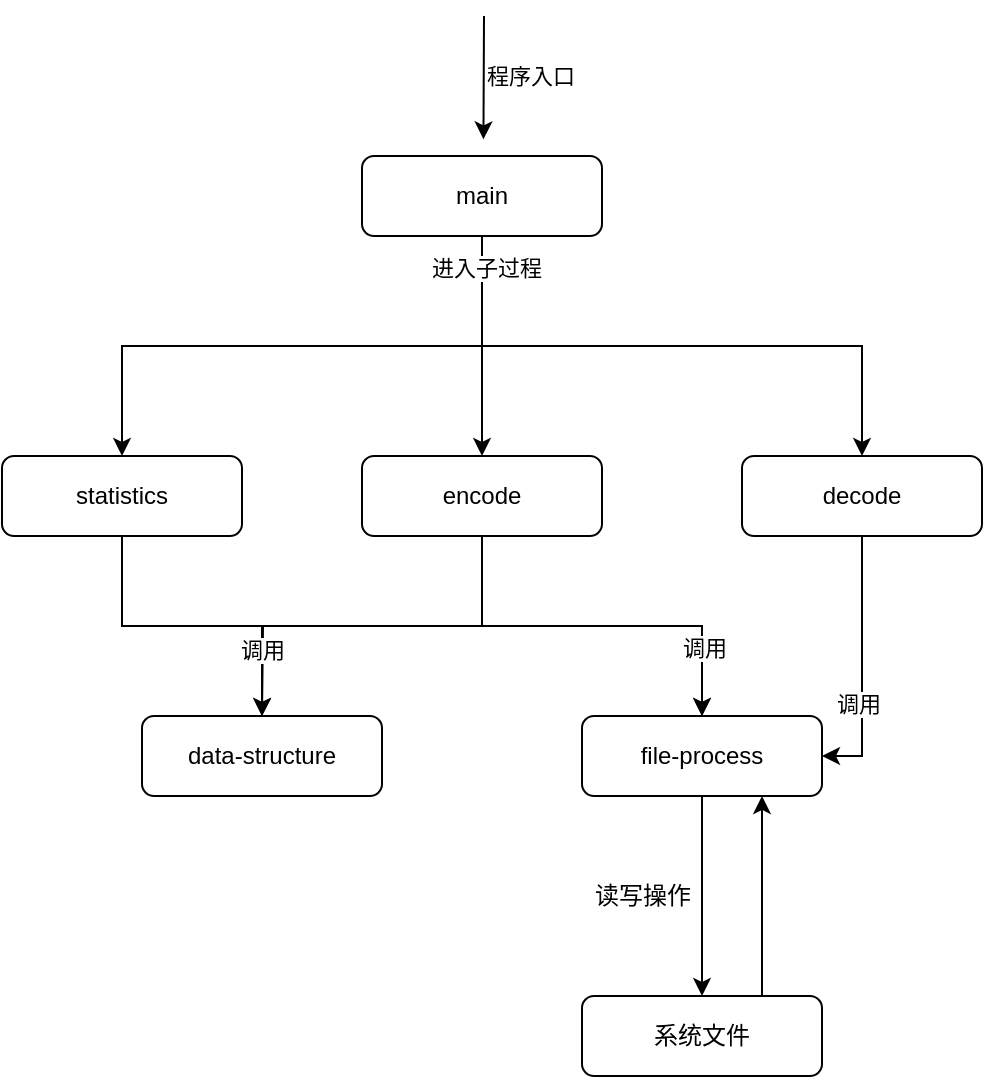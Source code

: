 <mxfile version="15.2.7" type="device"><diagram id="C5RBs43oDa-KdzZeNtuy" name="Page-1"><mxGraphModel dx="773" dy="573" grid="1" gridSize="10" guides="1" tooltips="1" connect="1" arrows="1" fold="1" page="1" pageScale="1" pageWidth="827" pageHeight="1169" math="0" shadow="0"><root><mxCell id="WIyWlLk6GJQsqaUBKTNV-0"/><mxCell id="WIyWlLk6GJQsqaUBKTNV-1" parent="WIyWlLk6GJQsqaUBKTNV-0"/><mxCell id="vYEJjVrO93uqmPl0cvDJ-21" style="edgeStyle=orthogonalEdgeStyle;rounded=0;orthogonalLoop=1;jettySize=auto;html=1;exitX=0.5;exitY=1;exitDx=0;exitDy=0;entryX=0.5;entryY=0;entryDx=0;entryDy=0;" edge="1" parent="WIyWlLk6GJQsqaUBKTNV-1" source="WIyWlLk6GJQsqaUBKTNV-3" target="vYEJjVrO93uqmPl0cvDJ-4"><mxGeometry relative="1" as="geometry"/></mxCell><mxCell id="vYEJjVrO93uqmPl0cvDJ-22" style="edgeStyle=orthogonalEdgeStyle;rounded=0;orthogonalLoop=1;jettySize=auto;html=1;exitX=0.5;exitY=1;exitDx=0;exitDy=0;entryX=0.5;entryY=0;entryDx=0;entryDy=0;" edge="1" parent="WIyWlLk6GJQsqaUBKTNV-1" source="WIyWlLk6GJQsqaUBKTNV-3" target="vYEJjVrO93uqmPl0cvDJ-3"><mxGeometry relative="1" as="geometry"/></mxCell><mxCell id="vYEJjVrO93uqmPl0cvDJ-23" style="edgeStyle=orthogonalEdgeStyle;rounded=0;orthogonalLoop=1;jettySize=auto;html=1;exitX=0.5;exitY=1;exitDx=0;exitDy=0;entryX=0.5;entryY=0;entryDx=0;entryDy=0;" edge="1" parent="WIyWlLk6GJQsqaUBKTNV-1" source="WIyWlLk6GJQsqaUBKTNV-3" target="vYEJjVrO93uqmPl0cvDJ-2"><mxGeometry relative="1" as="geometry"/></mxCell><mxCell id="vYEJjVrO93uqmPl0cvDJ-24" value="进入子过程" style="edgeLabel;html=1;align=center;verticalAlign=middle;resizable=0;points=[];" vertex="1" connectable="0" parent="vYEJjVrO93uqmPl0cvDJ-23"><mxGeometry x="-0.896" y="2" relative="1" as="geometry"><mxPoint as="offset"/></mxGeometry></mxCell><mxCell id="WIyWlLk6GJQsqaUBKTNV-3" value="main" style="rounded=1;whiteSpace=wrap;html=1;fontSize=12;glass=0;strokeWidth=1;shadow=0;" parent="WIyWlLk6GJQsqaUBKTNV-1" vertex="1"><mxGeometry x="330" y="110" width="120" height="40" as="geometry"/></mxCell><mxCell id="vYEJjVrO93uqmPl0cvDJ-0" value="" style="endArrow=classic;html=1;entryX=0.506;entryY=-0.208;entryDx=0;entryDy=0;entryPerimeter=0;" edge="1" parent="WIyWlLk6GJQsqaUBKTNV-1" target="WIyWlLk6GJQsqaUBKTNV-3"><mxGeometry width="50" height="50" relative="1" as="geometry"><mxPoint x="391" y="40" as="sourcePoint"/><mxPoint x="470" y="360" as="targetPoint"/></mxGeometry></mxCell><mxCell id="vYEJjVrO93uqmPl0cvDJ-1" value="程序入口" style="edgeLabel;html=1;align=center;verticalAlign=middle;resizable=0;points=[];" vertex="1" connectable="0" parent="vYEJjVrO93uqmPl0cvDJ-0"><mxGeometry x="-0.549" y="-4" relative="1" as="geometry"><mxPoint x="27" y="16" as="offset"/></mxGeometry></mxCell><mxCell id="vYEJjVrO93uqmPl0cvDJ-18" style="edgeStyle=orthogonalEdgeStyle;rounded=0;orthogonalLoop=1;jettySize=auto;html=1;exitX=0.5;exitY=1;exitDx=0;exitDy=0;entryX=1;entryY=0.5;entryDx=0;entryDy=0;" edge="1" parent="WIyWlLk6GJQsqaUBKTNV-1" source="vYEJjVrO93uqmPl0cvDJ-2" target="vYEJjVrO93uqmPl0cvDJ-7"><mxGeometry relative="1" as="geometry"/></mxCell><mxCell id="vYEJjVrO93uqmPl0cvDJ-20" value="调用" style="edgeLabel;html=1;align=center;verticalAlign=middle;resizable=0;points=[];" vertex="1" connectable="0" parent="vYEJjVrO93uqmPl0cvDJ-18"><mxGeometry x="0.287" y="-2" relative="1" as="geometry"><mxPoint as="offset"/></mxGeometry></mxCell><mxCell id="vYEJjVrO93uqmPl0cvDJ-2" value="decode" style="rounded=1;whiteSpace=wrap;html=1;fontSize=12;glass=0;strokeWidth=1;shadow=0;" vertex="1" parent="WIyWlLk6GJQsqaUBKTNV-1"><mxGeometry x="520" y="260" width="120" height="40" as="geometry"/></mxCell><mxCell id="vYEJjVrO93uqmPl0cvDJ-13" style="edgeStyle=orthogonalEdgeStyle;rounded=0;orthogonalLoop=1;jettySize=auto;html=1;exitX=0.5;exitY=1;exitDx=0;exitDy=0;" edge="1" parent="WIyWlLk6GJQsqaUBKTNV-1" source="vYEJjVrO93uqmPl0cvDJ-3"><mxGeometry relative="1" as="geometry"><mxPoint x="280" y="390" as="targetPoint"/></mxGeometry></mxCell><mxCell id="vYEJjVrO93uqmPl0cvDJ-16" style="edgeStyle=orthogonalEdgeStyle;rounded=0;orthogonalLoop=1;jettySize=auto;html=1;exitX=0.5;exitY=1;exitDx=0;exitDy=0;entryX=0.5;entryY=0;entryDx=0;entryDy=0;" edge="1" parent="WIyWlLk6GJQsqaUBKTNV-1" source="vYEJjVrO93uqmPl0cvDJ-3" target="vYEJjVrO93uqmPl0cvDJ-7"><mxGeometry relative="1" as="geometry"/></mxCell><mxCell id="vYEJjVrO93uqmPl0cvDJ-3" value="encode" style="rounded=1;whiteSpace=wrap;html=1;fontSize=12;glass=0;strokeWidth=1;shadow=0;" vertex="1" parent="WIyWlLk6GJQsqaUBKTNV-1"><mxGeometry x="330" y="260" width="120" height="40" as="geometry"/></mxCell><mxCell id="vYEJjVrO93uqmPl0cvDJ-12" style="edgeStyle=orthogonalEdgeStyle;rounded=0;orthogonalLoop=1;jettySize=auto;html=1;exitX=0.5;exitY=1;exitDx=0;exitDy=0;entryX=0.5;entryY=0;entryDx=0;entryDy=0;" edge="1" parent="WIyWlLk6GJQsqaUBKTNV-1" source="vYEJjVrO93uqmPl0cvDJ-4" target="vYEJjVrO93uqmPl0cvDJ-6"><mxGeometry relative="1" as="geometry"><Array as="points"><mxPoint x="210" y="345"/><mxPoint x="280" y="345"/></Array></mxGeometry></mxCell><mxCell id="vYEJjVrO93uqmPl0cvDJ-14" value="调用" style="edgeLabel;html=1;align=center;verticalAlign=middle;resizable=0;points=[];" vertex="1" connectable="0" parent="vYEJjVrO93uqmPl0cvDJ-12"><mxGeometry x="0.583" relative="1" as="geometry"><mxPoint as="offset"/></mxGeometry></mxCell><mxCell id="vYEJjVrO93uqmPl0cvDJ-15" style="edgeStyle=orthogonalEdgeStyle;rounded=0;orthogonalLoop=1;jettySize=auto;html=1;exitX=0.5;exitY=1;exitDx=0;exitDy=0;entryX=0.5;entryY=0;entryDx=0;entryDy=0;" edge="1" parent="WIyWlLk6GJQsqaUBKTNV-1" source="vYEJjVrO93uqmPl0cvDJ-4" target="vYEJjVrO93uqmPl0cvDJ-7"><mxGeometry relative="1" as="geometry"/></mxCell><mxCell id="vYEJjVrO93uqmPl0cvDJ-19" value="调用" style="edgeLabel;html=1;align=center;verticalAlign=middle;resizable=0;points=[];" vertex="1" connectable="0" parent="vYEJjVrO93uqmPl0cvDJ-15"><mxGeometry x="0.819" y="1" relative="1" as="geometry"><mxPoint as="offset"/></mxGeometry></mxCell><mxCell id="vYEJjVrO93uqmPl0cvDJ-4" value="statistics" style="rounded=1;whiteSpace=wrap;html=1;fontSize=12;glass=0;strokeWidth=1;shadow=0;" vertex="1" parent="WIyWlLk6GJQsqaUBKTNV-1"><mxGeometry x="150" y="260" width="120" height="40" as="geometry"/></mxCell><mxCell id="vYEJjVrO93uqmPl0cvDJ-6" value="data-structure" style="rounded=1;whiteSpace=wrap;html=1;fontSize=12;glass=0;strokeWidth=1;shadow=0;" vertex="1" parent="WIyWlLk6GJQsqaUBKTNV-1"><mxGeometry x="220" y="390" width="120" height="40" as="geometry"/></mxCell><mxCell id="vYEJjVrO93uqmPl0cvDJ-9" style="edgeStyle=orthogonalEdgeStyle;rounded=0;orthogonalLoop=1;jettySize=auto;html=1;exitX=0.5;exitY=1;exitDx=0;exitDy=0;" edge="1" parent="WIyWlLk6GJQsqaUBKTNV-1" source="vYEJjVrO93uqmPl0cvDJ-7" target="vYEJjVrO93uqmPl0cvDJ-8"><mxGeometry relative="1" as="geometry"/></mxCell><mxCell id="vYEJjVrO93uqmPl0cvDJ-7" value="file-process" style="rounded=1;whiteSpace=wrap;html=1;fontSize=12;glass=0;strokeWidth=1;shadow=0;" vertex="1" parent="WIyWlLk6GJQsqaUBKTNV-1"><mxGeometry x="440" y="390" width="120" height="40" as="geometry"/></mxCell><mxCell id="vYEJjVrO93uqmPl0cvDJ-10" style="edgeStyle=orthogonalEdgeStyle;rounded=0;orthogonalLoop=1;jettySize=auto;html=1;exitX=0.75;exitY=0;exitDx=0;exitDy=0;entryX=0.75;entryY=1;entryDx=0;entryDy=0;" edge="1" parent="WIyWlLk6GJQsqaUBKTNV-1" source="vYEJjVrO93uqmPl0cvDJ-8" target="vYEJjVrO93uqmPl0cvDJ-7"><mxGeometry relative="1" as="geometry"/></mxCell><mxCell id="vYEJjVrO93uqmPl0cvDJ-8" value="系统文件" style="rounded=1;whiteSpace=wrap;html=1;fontSize=12;glass=0;strokeWidth=1;shadow=0;" vertex="1" parent="WIyWlLk6GJQsqaUBKTNV-1"><mxGeometry x="440" y="530" width="120" height="40" as="geometry"/></mxCell><mxCell id="vYEJjVrO93uqmPl0cvDJ-11" value="读写操作" style="text;html=1;align=center;verticalAlign=middle;resizable=0;points=[];autosize=1;strokeColor=none;fillColor=none;" vertex="1" parent="WIyWlLk6GJQsqaUBKTNV-1"><mxGeometry x="440" y="470" width="60" height="20" as="geometry"/></mxCell></root></mxGraphModel></diagram></mxfile>